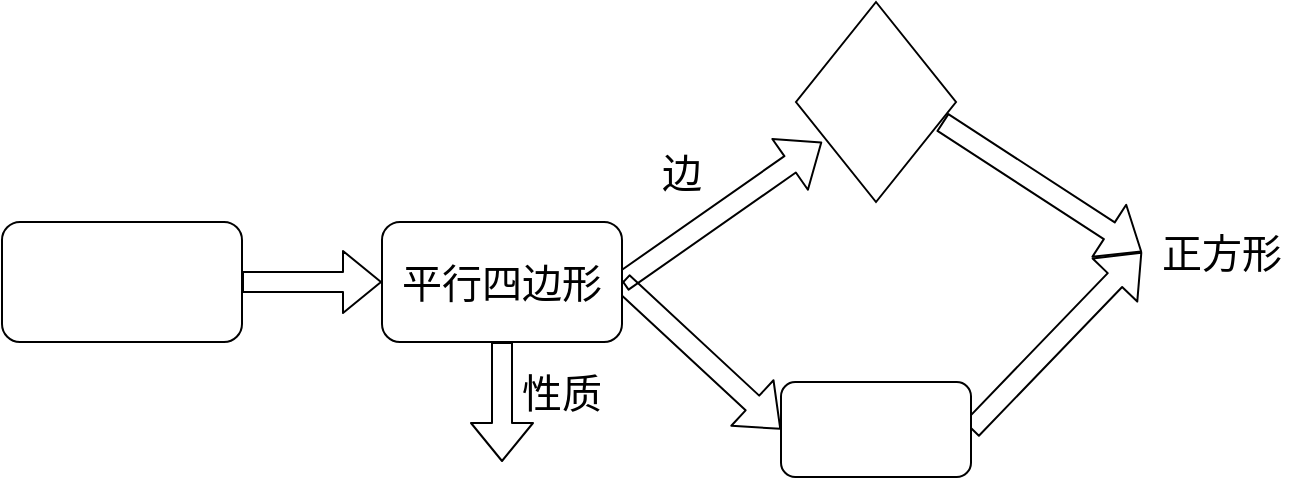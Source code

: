 <mxfile version="20.8.16" type="github">
  <diagram name="第 1 页" id="N6zmMHDlcr1In_9QKwPw">
    <mxGraphModel dx="1306" dy="826" grid="1" gridSize="10" guides="1" tooltips="1" connect="1" arrows="1" fold="1" page="1" pageScale="1" pageWidth="827" pageHeight="1169" math="0" shadow="0">
      <root>
        <mxCell id="0" />
        <mxCell id="1" parent="0" />
        <mxCell id="GOByTxy2mEfGFi2dCHte-2" style="edgeStyle=none;rounded=1;orthogonalLoop=1;jettySize=auto;html=1;exitX=1;exitY=0.5;exitDx=0;exitDy=0;fontSize=20;startArrow=none;startFill=0;endArrow=classic;endFill=1;labelBackgroundColor=none;fontColor=default;shape=flexArrow;" edge="1" parent="1" source="GOByTxy2mEfGFi2dCHte-3">
          <mxGeometry relative="1" as="geometry">
            <mxPoint x="270" y="270" as="targetPoint" />
          </mxGeometry>
        </mxCell>
        <mxCell id="GOByTxy2mEfGFi2dCHte-3" value="" style="rounded=1;whiteSpace=wrap;html=1;fontSize=20;labelBackgroundColor=none;" vertex="1" parent="1">
          <mxGeometry x="80" y="240" width="120" height="60" as="geometry" />
        </mxCell>
        <mxCell id="GOByTxy2mEfGFi2dCHte-4" value="" style="edgeStyle=none;rounded=1;orthogonalLoop=1;jettySize=auto;html=1;exitX=0.5;exitY=1;exitDx=0;exitDy=0;fontSize=20;startArrow=none;startFill=0;endArrow=classic;endFill=1;labelBackgroundColor=none;fontColor=default;shape=flexArrow;" edge="1" parent="1" source="GOByTxy2mEfGFi2dCHte-8">
          <mxGeometry relative="1" as="geometry">
            <mxPoint x="330" y="360" as="targetPoint" />
          </mxGeometry>
        </mxCell>
        <mxCell id="GOByTxy2mEfGFi2dCHte-5" style="edgeStyle=none;rounded=1;orthogonalLoop=1;jettySize=auto;html=1;exitX=1;exitY=0.5;exitDx=0;exitDy=0;fontSize=20;startArrow=none;startFill=0;endArrow=classic;endFill=1;entryX=0.163;entryY=0.7;entryDx=0;entryDy=0;labelBackgroundColor=none;fontColor=default;shape=flexArrow;entryPerimeter=0;" edge="1" parent="1" source="GOByTxy2mEfGFi2dCHte-8" target="GOByTxy2mEfGFi2dCHte-10">
          <mxGeometry relative="1" as="geometry">
            <mxPoint x="560" y="190" as="targetPoint" />
          </mxGeometry>
        </mxCell>
        <mxCell id="GOByTxy2mEfGFi2dCHte-7" style="edgeStyle=none;rounded=1;orthogonalLoop=1;jettySize=auto;html=1;entryX=0;entryY=0.5;entryDx=0;entryDy=0;fontSize=20;startArrow=none;startFill=0;endArrow=classic;endFill=1;exitX=1;exitY=0.5;exitDx=0;exitDy=0;labelBackgroundColor=none;fontColor=default;shape=flexArrow;" edge="1" parent="1" source="GOByTxy2mEfGFi2dCHte-8" target="GOByTxy2mEfGFi2dCHte-12">
          <mxGeometry relative="1" as="geometry" />
        </mxCell>
        <mxCell id="GOByTxy2mEfGFi2dCHte-8" value="平行四边形" style="rounded=1;whiteSpace=wrap;html=1;fontSize=20;labelBackgroundColor=none;" vertex="1" parent="1">
          <mxGeometry x="270" y="240" width="120" height="60" as="geometry" />
        </mxCell>
        <mxCell id="GOByTxy2mEfGFi2dCHte-9" style="edgeStyle=none;rounded=1;orthogonalLoop=1;jettySize=auto;html=1;entryX=0;entryY=0.5;entryDx=0;entryDy=0;fontSize=20;startArrow=none;startFill=0;endArrow=classic;endFill=1;labelBackgroundColor=none;fontColor=default;shape=flexArrow;exitX=0.913;exitY=0.6;exitDx=0;exitDy=0;exitPerimeter=0;" edge="1" parent="1" source="GOByTxy2mEfGFi2dCHte-10" target="GOByTxy2mEfGFi2dCHte-13">
          <mxGeometry relative="1" as="geometry" />
        </mxCell>
        <mxCell id="GOByTxy2mEfGFi2dCHte-10" value="" style="rhombus;whiteSpace=wrap;html=1;fontSize=20;direction=east;rounded=0;labelBackgroundColor=none;" vertex="1" parent="1">
          <mxGeometry x="477" y="130" width="80" height="100" as="geometry" />
        </mxCell>
        <mxCell id="GOByTxy2mEfGFi2dCHte-11" style="edgeStyle=none;rounded=1;orthogonalLoop=1;jettySize=auto;html=1;entryX=0;entryY=0.5;entryDx=0;entryDy=0;fontSize=20;startArrow=none;startFill=0;endArrow=classic;endFill=1;exitX=1;exitY=0.5;exitDx=0;exitDy=0;labelBackgroundColor=none;fontColor=default;shape=flexArrow;" edge="1" parent="1" source="GOByTxy2mEfGFi2dCHte-12" target="GOByTxy2mEfGFi2dCHte-13">
          <mxGeometry relative="1" as="geometry" />
        </mxCell>
        <mxCell id="GOByTxy2mEfGFi2dCHte-12" value="" style="rounded=1;whiteSpace=wrap;html=1;fontSize=20;labelBackgroundColor=none;" vertex="1" parent="1">
          <mxGeometry x="469.5" y="320" width="95" height="47.5" as="geometry" />
        </mxCell>
        <mxCell id="GOByTxy2mEfGFi2dCHte-13" value="正方形" style="text;html=1;strokeColor=none;fillColor=none;align=center;verticalAlign=middle;whiteSpace=wrap;rounded=1;fontSize=20;labelBackgroundColor=none;" vertex="1" parent="1">
          <mxGeometry x="650" y="240" width="80" height="30" as="geometry" />
        </mxCell>
        <mxCell id="GOByTxy2mEfGFi2dCHte-14" value="&lt;font style=&quot;font-size: 20px;&quot;&gt;边&lt;/font&gt;" style="text;html=1;strokeColor=none;fillColor=none;align=center;verticalAlign=middle;whiteSpace=wrap;rounded=0;" vertex="1" parent="1">
          <mxGeometry x="390" y="200" width="60" height="30" as="geometry" />
        </mxCell>
        <mxCell id="GOByTxy2mEfGFi2dCHte-15" value="性质" style="text;html=1;strokeColor=none;fillColor=none;align=center;verticalAlign=middle;whiteSpace=wrap;rounded=0;fontSize=20;" vertex="1" parent="1">
          <mxGeometry x="330" y="310" width="60" height="30" as="geometry" />
        </mxCell>
      </root>
    </mxGraphModel>
  </diagram>
</mxfile>

